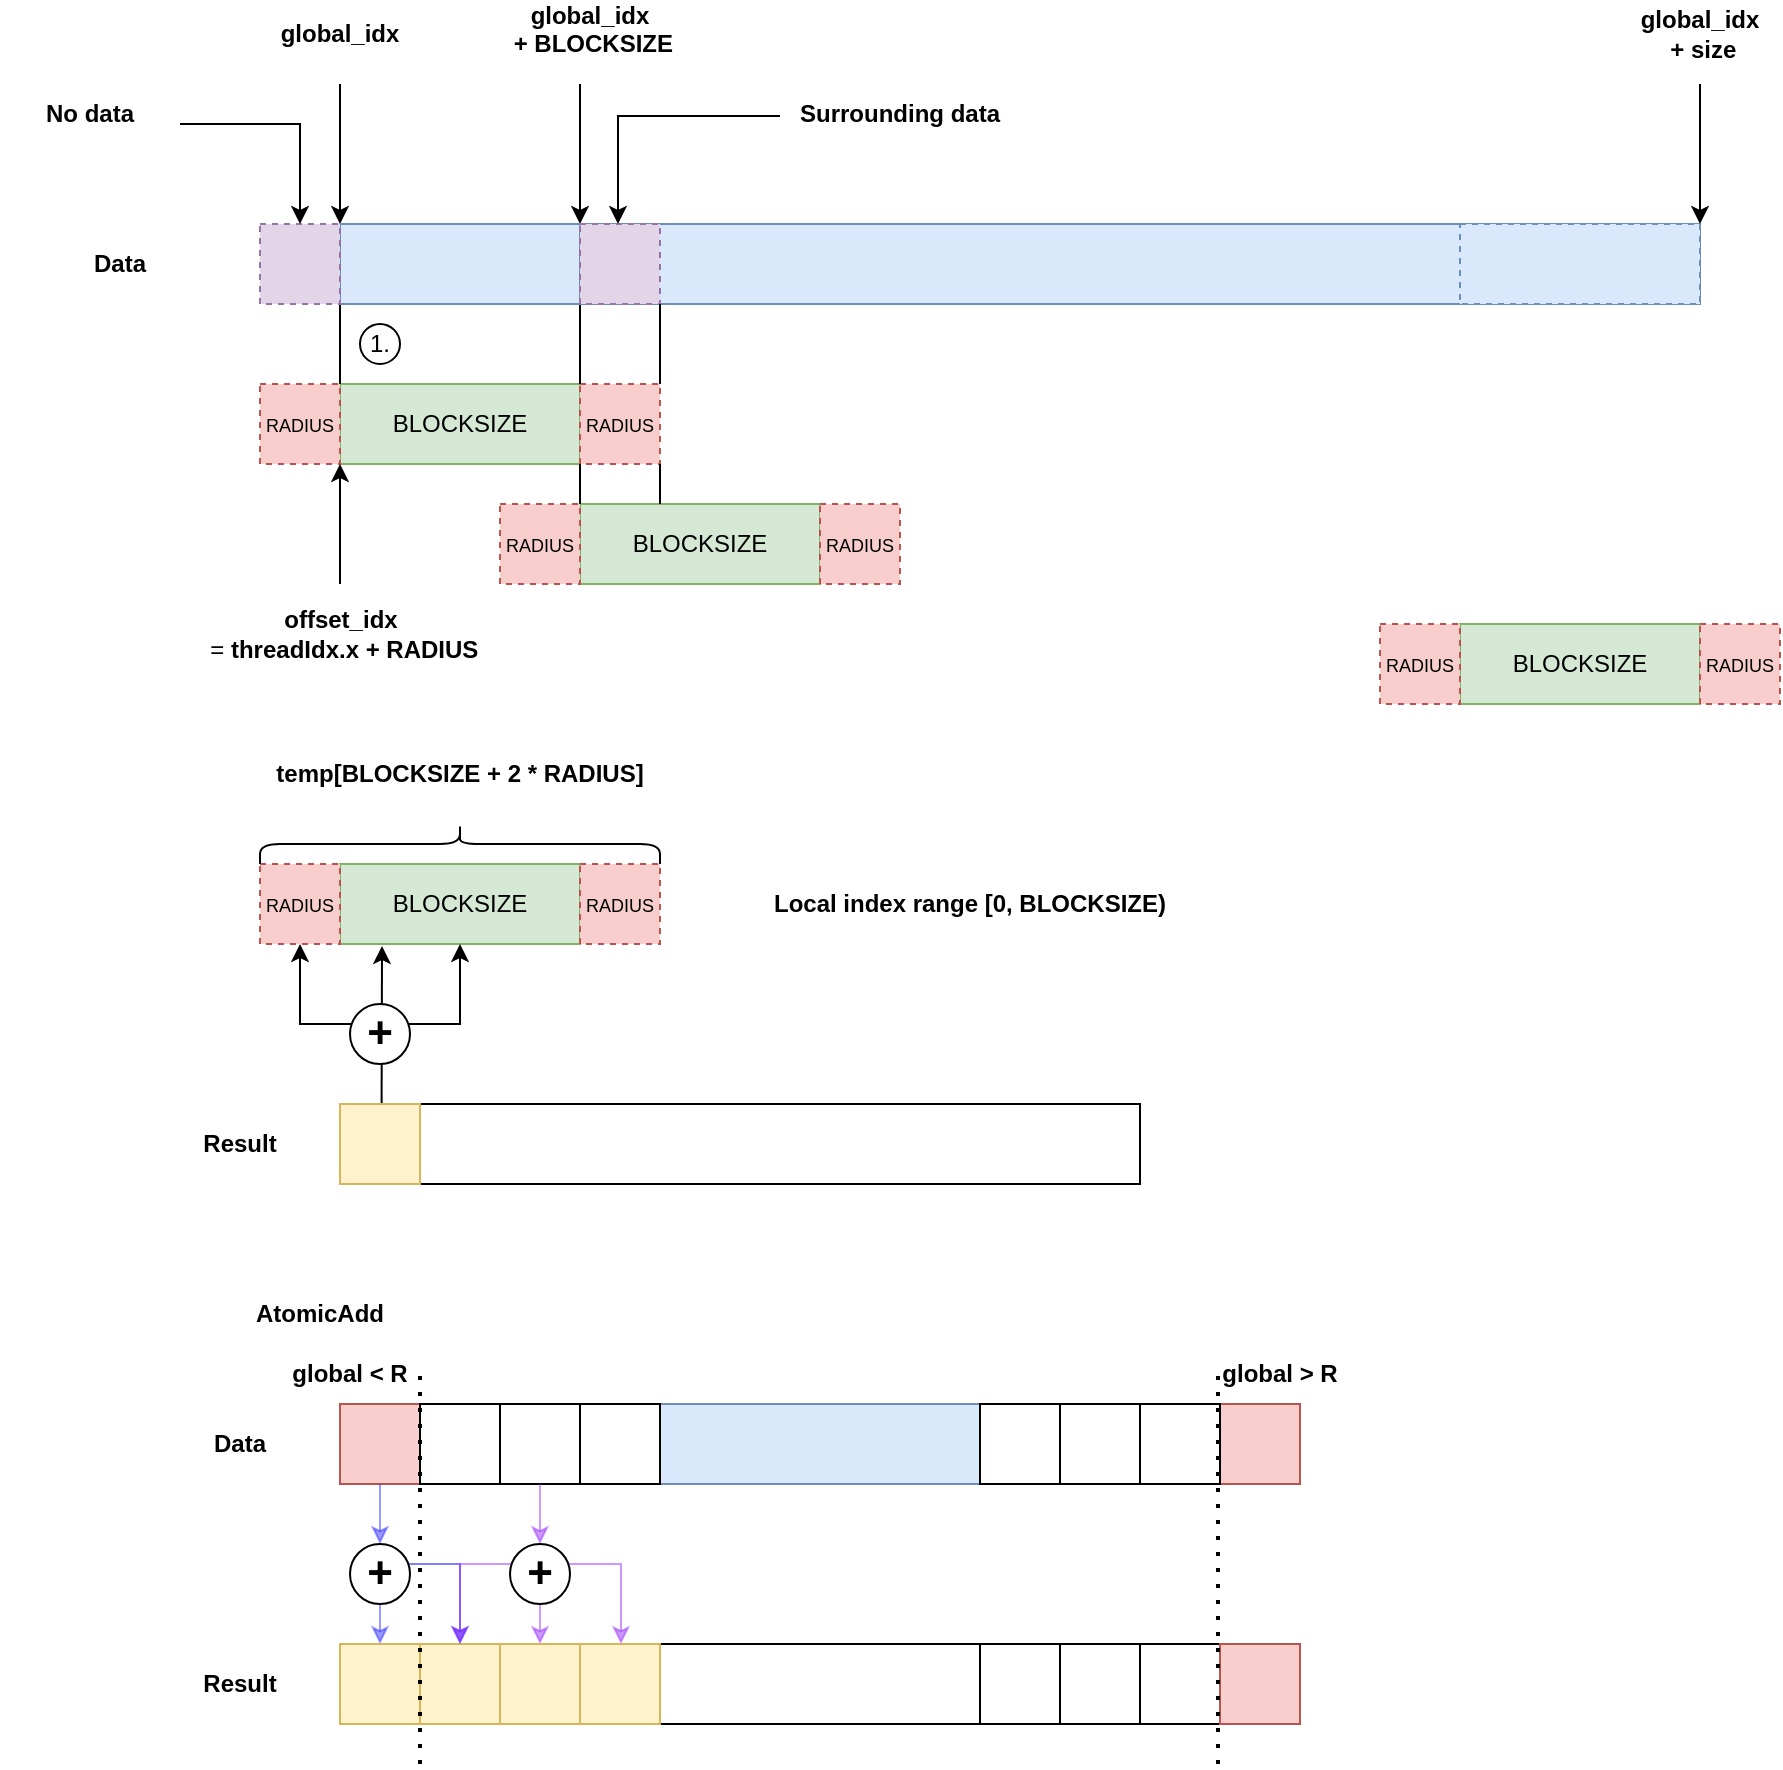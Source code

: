 <mxfile version="22.1.18" type="github">
  <diagram name="Page-1" id="ZQ5rFF8UfDTRX3QORSim">
    <mxGraphModel dx="1784" dy="1328" grid="1" gridSize="10" guides="1" tooltips="1" connect="1" arrows="1" fold="1" page="1" pageScale="1" pageWidth="850" pageHeight="1100" math="0" shadow="0">
      <root>
        <mxCell id="0" />
        <mxCell id="1" parent="0" />
        <mxCell id="KThRyYf9amWl1B7xjah_-1" value="" style="rounded=0;whiteSpace=wrap;html=1;fillColor=#dae8fc;strokeColor=#6c8ebf;" parent="1" vertex="1">
          <mxGeometry x="80" y="280" width="680" height="40" as="geometry" />
        </mxCell>
        <mxCell id="KThRyYf9amWl1B7xjah_-2" value="&lt;div&gt;&lt;b&gt;Data&lt;/b&gt;&lt;/div&gt;" style="text;html=1;align=center;verticalAlign=middle;whiteSpace=wrap;rounded=0;" parent="1" vertex="1">
          <mxGeometry x="-60" y="285" width="60" height="30" as="geometry" />
        </mxCell>
        <mxCell id="KThRyYf9amWl1B7xjah_-3" value="BLOCKSIZE" style="rounded=0;whiteSpace=wrap;html=1;fillColor=#d5e8d4;strokeColor=#82b366;" parent="1" vertex="1">
          <mxGeometry x="80" y="360" width="120" height="40" as="geometry" />
        </mxCell>
        <mxCell id="KThRyYf9amWl1B7xjah_-4" value="&lt;font style=&quot;font-size: 9px;&quot;&gt;RADIUS&lt;/font&gt;" style="rounded=0;whiteSpace=wrap;html=1;dashed=1;fillColor=#f8cecc;strokeColor=#b85450;" parent="1" vertex="1">
          <mxGeometry x="40" y="360" width="40" height="40" as="geometry" />
        </mxCell>
        <mxCell id="KThRyYf9amWl1B7xjah_-5" value="&lt;font style=&quot;font-size: 9px;&quot;&gt;RADIUS&lt;/font&gt;" style="rounded=0;whiteSpace=wrap;html=1;dashed=1;fillColor=#f8cecc;strokeColor=#b85450;" parent="1" vertex="1">
          <mxGeometry x="200" y="360" width="40" height="40" as="geometry" />
        </mxCell>
        <mxCell id="KThRyYf9amWl1B7xjah_-6" value="BLOCKSIZE" style="rounded=0;whiteSpace=wrap;html=1;fillColor=#d5e8d4;strokeColor=#82b366;" parent="1" vertex="1">
          <mxGeometry x="200" y="420" width="120" height="40" as="geometry" />
        </mxCell>
        <mxCell id="KThRyYf9amWl1B7xjah_-7" value="&lt;font style=&quot;font-size: 9px;&quot;&gt;RADIUS&lt;/font&gt;" style="rounded=0;whiteSpace=wrap;html=1;dashed=1;fillColor=#f8cecc;strokeColor=#b85450;" parent="1" vertex="1">
          <mxGeometry x="160" y="420" width="40" height="40" as="geometry" />
        </mxCell>
        <mxCell id="KThRyYf9amWl1B7xjah_-8" value="&lt;font style=&quot;font-size: 9px;&quot;&gt;RADIUS&lt;/font&gt;" style="rounded=0;whiteSpace=wrap;html=1;dashed=1;fillColor=#f8cecc;strokeColor=#b85450;" parent="1" vertex="1">
          <mxGeometry x="320" y="420" width="40" height="40" as="geometry" />
        </mxCell>
        <mxCell id="KThRyYf9amWl1B7xjah_-9" value="BLOCKSIZE" style="rounded=0;whiteSpace=wrap;html=1;fillColor=#d5e8d4;strokeColor=#82b366;" parent="1" vertex="1">
          <mxGeometry x="640" y="480" width="120" height="40" as="geometry" />
        </mxCell>
        <mxCell id="KThRyYf9amWl1B7xjah_-10" value="&lt;font style=&quot;font-size: 9px;&quot;&gt;RADIUS&lt;/font&gt;" style="rounded=0;whiteSpace=wrap;html=1;dashed=1;fillColor=#f8cecc;strokeColor=#b85450;" parent="1" vertex="1">
          <mxGeometry x="600" y="480" width="40" height="40" as="geometry" />
        </mxCell>
        <mxCell id="KThRyYf9amWl1B7xjah_-11" value="&lt;font style=&quot;font-size: 9px;&quot;&gt;RADIUS&lt;/font&gt;" style="rounded=0;whiteSpace=wrap;html=1;dashed=1;fillColor=#f8cecc;strokeColor=#b85450;" parent="1" vertex="1">
          <mxGeometry x="760" y="480" width="40" height="40" as="geometry" />
        </mxCell>
        <mxCell id="KThRyYf9amWl1B7xjah_-13" value="" style="endArrow=classic;html=1;rounded=0;entryX=0;entryY=0;entryDx=0;entryDy=0;" parent="1" target="KThRyYf9amWl1B7xjah_-1" edge="1">
          <mxGeometry width="50" height="50" relative="1" as="geometry">
            <mxPoint x="80" y="210" as="sourcePoint" />
            <mxPoint x="120" y="160" as="targetPoint" />
          </mxGeometry>
        </mxCell>
        <mxCell id="KThRyYf9amWl1B7xjah_-14" value="" style="endArrow=classic;html=1;rounded=0;entryX=1;entryY=1;entryDx=0;entryDy=0;exitX=0.5;exitY=0;exitDx=0;exitDy=0;" parent="1" source="KThRyYf9amWl1B7xjah_-16" target="KThRyYf9amWl1B7xjah_-4" edge="1">
          <mxGeometry width="50" height="50" relative="1" as="geometry">
            <mxPoint x="80" y="450" as="sourcePoint" />
            <mxPoint x="80" y="520" as="targetPoint" />
          </mxGeometry>
        </mxCell>
        <mxCell id="KThRyYf9amWl1B7xjah_-15" value="&lt;div&gt;&lt;b&gt;global_idx&lt;/b&gt;&lt;/div&gt;" style="text;html=1;align=center;verticalAlign=middle;whiteSpace=wrap;rounded=0;" parent="1" vertex="1">
          <mxGeometry x="50" y="170" width="60" height="30" as="geometry" />
        </mxCell>
        <mxCell id="KThRyYf9amWl1B7xjah_-16" value="&lt;div&gt;&lt;b&gt;offset_idx&lt;/b&gt;&lt;/div&gt;&amp;nbsp;= &lt;b&gt;threadIdx.x + RADIUS&lt;/b&gt;" style="text;html=1;align=center;verticalAlign=middle;whiteSpace=wrap;rounded=0;" parent="1" vertex="1">
          <mxGeometry x="-22.5" y="460" width="205" height="50" as="geometry" />
        </mxCell>
        <mxCell id="KThRyYf9amWl1B7xjah_-17" value="BLOCKSIZE" style="rounded=0;whiteSpace=wrap;html=1;fillColor=#d5e8d4;strokeColor=#82b366;" parent="1" vertex="1">
          <mxGeometry x="80" y="600" width="120" height="40" as="geometry" />
        </mxCell>
        <mxCell id="KThRyYf9amWl1B7xjah_-18" value="&lt;font style=&quot;font-size: 9px;&quot;&gt;RADIUS&lt;/font&gt;" style="rounded=0;whiteSpace=wrap;html=1;dashed=1;fillColor=#f8cecc;strokeColor=#b85450;" parent="1" vertex="1">
          <mxGeometry x="40" y="600" width="40" height="40" as="geometry" />
        </mxCell>
        <mxCell id="KThRyYf9amWl1B7xjah_-19" value="&lt;font style=&quot;font-size: 9px;&quot;&gt;RADIUS&lt;/font&gt;" style="rounded=0;whiteSpace=wrap;html=1;dashed=1;fillColor=#f8cecc;strokeColor=#b85450;" parent="1" vertex="1">
          <mxGeometry x="200" y="600" width="40" height="40" as="geometry" />
        </mxCell>
        <mxCell id="KThRyYf9amWl1B7xjah_-20" value="" style="shape=curlyBracket;whiteSpace=wrap;html=1;rounded=1;flipH=1;labelPosition=right;verticalLabelPosition=middle;align=left;verticalAlign=middle;rotation=-90;" parent="1" vertex="1">
          <mxGeometry x="130" y="490" width="20" height="200" as="geometry" />
        </mxCell>
        <mxCell id="KThRyYf9amWl1B7xjah_-21" value="&lt;b&gt;temp[BLOCKSIZE + 2 * RADIUS]&lt;/b&gt;" style="text;html=1;align=center;verticalAlign=middle;whiteSpace=wrap;rounded=0;" parent="1" vertex="1">
          <mxGeometry x="40" y="540" width="200" height="30" as="geometry" />
        </mxCell>
        <mxCell id="KThRyYf9amWl1B7xjah_-22" value="" style="endArrow=none;html=1;rounded=0;entryX=0;entryY=1;entryDx=0;entryDy=0;" parent="1" target="KThRyYf9amWl1B7xjah_-1" edge="1">
          <mxGeometry width="50" height="50" relative="1" as="geometry">
            <mxPoint x="80" y="360" as="sourcePoint" />
            <mxPoint x="130" y="310" as="targetPoint" />
          </mxGeometry>
        </mxCell>
        <mxCell id="KThRyYf9amWl1B7xjah_-23" value="" style="endArrow=none;html=1;rounded=0;entryX=0;entryY=1;entryDx=0;entryDy=0;" parent="1" edge="1">
          <mxGeometry width="50" height="50" relative="1" as="geometry">
            <mxPoint x="200" y="360" as="sourcePoint" />
            <mxPoint x="200" y="320" as="targetPoint" />
          </mxGeometry>
        </mxCell>
        <mxCell id="KThRyYf9amWl1B7xjah_-24" value="" style="endArrow=classic;html=1;rounded=0;entryX=0;entryY=0;entryDx=0;entryDy=0;" parent="1" edge="1">
          <mxGeometry width="50" height="50" relative="1" as="geometry">
            <mxPoint x="200" y="210" as="sourcePoint" />
            <mxPoint x="200" y="280" as="targetPoint" />
          </mxGeometry>
        </mxCell>
        <mxCell id="KThRyYf9amWl1B7xjah_-25" value="&lt;div&gt;&lt;b&gt;global_idx&lt;/b&gt;&lt;/div&gt;&lt;div&gt;&lt;b&gt;&amp;nbsp;+ BLOCKSIZE&lt;/b&gt;&lt;/div&gt;&lt;div&gt;&lt;b&gt;&lt;br&gt;&lt;/b&gt;&lt;/div&gt;" style="text;html=1;align=center;verticalAlign=middle;whiteSpace=wrap;rounded=0;" parent="1" vertex="1">
          <mxGeometry x="160" y="180" width="90" height="20" as="geometry" />
        </mxCell>
        <mxCell id="KThRyYf9amWl1B7xjah_-26" value="" style="endArrow=classic;html=1;rounded=0;entryX=0;entryY=0;entryDx=0;entryDy=0;" parent="1" edge="1">
          <mxGeometry width="50" height="50" relative="1" as="geometry">
            <mxPoint x="760" y="210" as="sourcePoint" />
            <mxPoint x="760" y="280" as="targetPoint" />
          </mxGeometry>
        </mxCell>
        <mxCell id="KThRyYf9amWl1B7xjah_-27" value="&lt;div&gt;&lt;b&gt;global_idx&lt;/b&gt;&lt;/div&gt;&amp;nbsp;&lt;b&gt;+ size&lt;/b&gt;" style="text;html=1;align=center;verticalAlign=middle;whiteSpace=wrap;rounded=0;" parent="1" vertex="1">
          <mxGeometry x="730" y="170" width="60" height="30" as="geometry" />
        </mxCell>
        <mxCell id="KThRyYf9amWl1B7xjah_-28" value="1." style="ellipse;whiteSpace=wrap;html=1;aspect=fixed;" parent="1" vertex="1">
          <mxGeometry x="90" y="330" width="20" height="20" as="geometry" />
        </mxCell>
        <mxCell id="KThRyYf9amWl1B7xjah_-30" value="&lt;b&gt;Local index range [0, BLOCKSIZE)&lt;/b&gt;" style="text;html=1;align=center;verticalAlign=middle;whiteSpace=wrap;rounded=0;" parent="1" vertex="1">
          <mxGeometry x="280" y="605" width="230" height="30" as="geometry" />
        </mxCell>
        <mxCell id="KThRyYf9amWl1B7xjah_-31" value="" style="rounded=0;whiteSpace=wrap;html=1;fillColor=#dae8fc;strokeColor=#6c8ebf;" parent="1" vertex="1">
          <mxGeometry x="80" y="280" width="120" height="40" as="geometry" />
        </mxCell>
        <mxCell id="KThRyYf9amWl1B7xjah_-32" value="" style="rounded=0;whiteSpace=wrap;html=1;fillColor=#e1d5e7;strokeColor=#9673a6;dashed=1;" parent="1" vertex="1">
          <mxGeometry x="200" y="280" width="40" height="40" as="geometry" />
        </mxCell>
        <mxCell id="KThRyYf9amWl1B7xjah_-33" value="" style="endArrow=none;html=1;rounded=0;entryX=0;entryY=1;entryDx=0;entryDy=0;" parent="1" edge="1">
          <mxGeometry width="50" height="50" relative="1" as="geometry">
            <mxPoint x="240" y="360" as="sourcePoint" />
            <mxPoint x="240" y="320" as="targetPoint" />
          </mxGeometry>
        </mxCell>
        <mxCell id="KThRyYf9amWl1B7xjah_-34" value="" style="endArrow=none;html=1;rounded=0;entryX=0;entryY=1;entryDx=0;entryDy=0;" parent="1" edge="1">
          <mxGeometry width="50" height="50" relative="1" as="geometry">
            <mxPoint x="200" y="420" as="sourcePoint" />
            <mxPoint x="200" y="400" as="targetPoint" />
          </mxGeometry>
        </mxCell>
        <mxCell id="KThRyYf9amWl1B7xjah_-36" value="" style="endArrow=none;html=1;rounded=0;entryX=0;entryY=1;entryDx=0;entryDy=0;" parent="1" edge="1">
          <mxGeometry width="50" height="50" relative="1" as="geometry">
            <mxPoint x="240" y="420" as="sourcePoint" />
            <mxPoint x="240" y="400" as="targetPoint" />
          </mxGeometry>
        </mxCell>
        <mxCell id="KThRyYf9amWl1B7xjah_-38" value="" style="endArrow=classic;html=1;rounded=0;entryX=0.475;entryY=-0.15;entryDx=0;entryDy=0;entryPerimeter=0;" parent="1" edge="1">
          <mxGeometry width="50" height="50" relative="1" as="geometry">
            <mxPoint x="300" y="226" as="sourcePoint" />
            <mxPoint x="219" y="280" as="targetPoint" />
            <Array as="points">
              <mxPoint x="219" y="226" />
            </Array>
          </mxGeometry>
        </mxCell>
        <mxCell id="KThRyYf9amWl1B7xjah_-39" value="&lt;b&gt;Surrounding data&lt;/b&gt;" style="text;html=1;align=center;verticalAlign=middle;whiteSpace=wrap;rounded=0;" parent="1" vertex="1">
          <mxGeometry x="300" y="210" width="120" height="30" as="geometry" />
        </mxCell>
        <mxCell id="KThRyYf9amWl1B7xjah_-40" value="" style="rounded=0;whiteSpace=wrap;html=1;fillColor=#e1d5e7;strokeColor=#9673a6;dashed=1;" parent="1" vertex="1">
          <mxGeometry x="40" y="280" width="40" height="40" as="geometry" />
        </mxCell>
        <mxCell id="KThRyYf9amWl1B7xjah_-41" value="" style="endArrow=classic;html=1;rounded=0;entryX=0.5;entryY=0;entryDx=0;entryDy=0;" parent="1" target="KThRyYf9amWl1B7xjah_-40" edge="1">
          <mxGeometry width="50" height="50" relative="1" as="geometry">
            <mxPoint y="230" as="sourcePoint" />
            <mxPoint x="340" y="340" as="targetPoint" />
            <Array as="points">
              <mxPoint x="30" y="230" />
              <mxPoint x="60" y="230" />
            </Array>
          </mxGeometry>
        </mxCell>
        <mxCell id="KThRyYf9amWl1B7xjah_-42" value="&lt;b&gt;No data&lt;/b&gt;" style="text;html=1;align=center;verticalAlign=middle;whiteSpace=wrap;rounded=0;" parent="1" vertex="1">
          <mxGeometry x="-90" y="210" width="90" height="30" as="geometry" />
        </mxCell>
        <mxCell id="KThRyYf9amWl1B7xjah_-45" value="" style="rounded=0;whiteSpace=wrap;html=1;fillColor=#dae8fc;strokeColor=#6c8ebf;dashed=1;" parent="1" vertex="1">
          <mxGeometry x="640" y="280" width="120" height="40" as="geometry" />
        </mxCell>
        <mxCell id="otDmBHSvsfNIJPDUT_K5-1" value="" style="rounded=0;whiteSpace=wrap;html=1;fillColor=#dae8fc;strokeColor=#6c8ebf;" vertex="1" parent="1">
          <mxGeometry x="80" y="870" width="480" height="40" as="geometry" />
        </mxCell>
        <mxCell id="otDmBHSvsfNIJPDUT_K5-2" value="" style="rounded=0;whiteSpace=wrap;html=1;fillColor=#f8cecc;strokeColor=#b85450;" vertex="1" parent="1">
          <mxGeometry x="80" y="870" width="40" height="40" as="geometry" />
        </mxCell>
        <mxCell id="otDmBHSvsfNIJPDUT_K5-3" value="" style="rounded=0;whiteSpace=wrap;html=1;" vertex="1" parent="1">
          <mxGeometry x="120" y="870" width="40" height="40" as="geometry" />
        </mxCell>
        <mxCell id="otDmBHSvsfNIJPDUT_K5-23" style="edgeStyle=orthogonalEdgeStyle;rounded=0;orthogonalLoop=1;jettySize=auto;html=1;entryX=0.5;entryY=0;entryDx=0;entryDy=0;strokeColor=#9933FF;opacity=50;" edge="1" parent="1" source="otDmBHSvsfNIJPDUT_K5-31" target="otDmBHSvsfNIJPDUT_K5-13">
          <mxGeometry relative="1" as="geometry">
            <Array as="points">
              <mxPoint x="180" y="950" />
              <mxPoint x="180" y="950" />
            </Array>
          </mxGeometry>
        </mxCell>
        <mxCell id="otDmBHSvsfNIJPDUT_K5-4" value="" style="rounded=0;whiteSpace=wrap;html=1;" vertex="1" parent="1">
          <mxGeometry x="160" y="870" width="40" height="40" as="geometry" />
        </mxCell>
        <mxCell id="otDmBHSvsfNIJPDUT_K5-5" value="" style="rounded=0;whiteSpace=wrap;html=1;" vertex="1" parent="1">
          <mxGeometry x="200" y="870" width="40" height="40" as="geometry" />
        </mxCell>
        <mxCell id="otDmBHSvsfNIJPDUT_K5-6" value="" style="rounded=0;whiteSpace=wrap;html=1;fillColor=#f8cecc;strokeColor=#b85450;" vertex="1" parent="1">
          <mxGeometry x="520" y="870" width="40" height="40" as="geometry" />
        </mxCell>
        <mxCell id="otDmBHSvsfNIJPDUT_K5-7" value="" style="rounded=0;whiteSpace=wrap;html=1;" vertex="1" parent="1">
          <mxGeometry x="480" y="870" width="40" height="40" as="geometry" />
        </mxCell>
        <mxCell id="otDmBHSvsfNIJPDUT_K5-8" value="" style="rounded=0;whiteSpace=wrap;html=1;" vertex="1" parent="1">
          <mxGeometry x="440" y="870" width="40" height="40" as="geometry" />
        </mxCell>
        <mxCell id="otDmBHSvsfNIJPDUT_K5-9" value="" style="rounded=0;whiteSpace=wrap;html=1;" vertex="1" parent="1">
          <mxGeometry x="400" y="870" width="40" height="40" as="geometry" />
        </mxCell>
        <mxCell id="otDmBHSvsfNIJPDUT_K5-10" value="" style="rounded=0;whiteSpace=wrap;html=1;" vertex="1" parent="1">
          <mxGeometry x="80" y="990" width="480" height="40" as="geometry" />
        </mxCell>
        <mxCell id="otDmBHSvsfNIJPDUT_K5-11" value="" style="rounded=0;whiteSpace=wrap;html=1;fillColor=#fff2cc;strokeColor=#d6b656;" vertex="1" parent="1">
          <mxGeometry x="80" y="990" width="40" height="40" as="geometry" />
        </mxCell>
        <mxCell id="otDmBHSvsfNIJPDUT_K5-12" value="" style="rounded=0;whiteSpace=wrap;html=1;fillColor=#fff2cc;strokeColor=#d6b656;" vertex="1" parent="1">
          <mxGeometry x="120" y="990" width="40" height="40" as="geometry" />
        </mxCell>
        <mxCell id="otDmBHSvsfNIJPDUT_K5-13" value="" style="rounded=0;whiteSpace=wrap;html=1;fillColor=#fff2cc;strokeColor=#d6b656;" vertex="1" parent="1">
          <mxGeometry x="160" y="990" width="40" height="40" as="geometry" />
        </mxCell>
        <mxCell id="otDmBHSvsfNIJPDUT_K5-14" value="" style="rounded=0;whiteSpace=wrap;html=1;fillColor=#fff2cc;strokeColor=#d6b656;" vertex="1" parent="1">
          <mxGeometry x="200" y="990" width="40" height="40" as="geometry" />
        </mxCell>
        <mxCell id="otDmBHSvsfNIJPDUT_K5-15" value="" style="rounded=0;whiteSpace=wrap;html=1;" vertex="1" parent="1">
          <mxGeometry x="400" y="990" width="40" height="40" as="geometry" />
        </mxCell>
        <mxCell id="otDmBHSvsfNIJPDUT_K5-16" value="" style="rounded=0;whiteSpace=wrap;html=1;" vertex="1" parent="1">
          <mxGeometry x="440" y="990" width="40" height="40" as="geometry" />
        </mxCell>
        <mxCell id="otDmBHSvsfNIJPDUT_K5-17" value="" style="rounded=0;whiteSpace=wrap;html=1;" vertex="1" parent="1">
          <mxGeometry x="480" y="990" width="40" height="40" as="geometry" />
        </mxCell>
        <mxCell id="otDmBHSvsfNIJPDUT_K5-18" value="" style="rounded=0;whiteSpace=wrap;html=1;fillColor=#f8cecc;strokeColor=#b85450;" vertex="1" parent="1">
          <mxGeometry x="520" y="990" width="40" height="40" as="geometry" />
        </mxCell>
        <mxCell id="otDmBHSvsfNIJPDUT_K5-19" value="" style="endArrow=classic;html=1;rounded=0;exitX=0.5;exitY=1;exitDx=0;exitDy=0;entryX=0.5;entryY=0;entryDx=0;entryDy=0;strokeColor=#3333FF;opacity=50;" edge="1" parent="1" source="otDmBHSvsfNIJPDUT_K5-33" target="otDmBHSvsfNIJPDUT_K5-11">
          <mxGeometry width="50" height="50" relative="1" as="geometry">
            <mxPoint x="115" y="960" as="sourcePoint" />
            <mxPoint x="165" y="910" as="targetPoint" />
          </mxGeometry>
        </mxCell>
        <mxCell id="otDmBHSvsfNIJPDUT_K5-20" value="" style="endArrow=classic;html=1;rounded=0;entryX=0.5;entryY=0;entryDx=0;entryDy=0;strokeColor=#0000FF;opacity=50;" edge="1" parent="1" target="otDmBHSvsfNIJPDUT_K5-12">
          <mxGeometry width="50" height="50" relative="1" as="geometry">
            <mxPoint x="100" y="950" as="sourcePoint" />
            <mxPoint x="160" y="900" as="targetPoint" />
            <Array as="points">
              <mxPoint x="140" y="950" />
            </Array>
          </mxGeometry>
        </mxCell>
        <mxCell id="otDmBHSvsfNIJPDUT_K5-24" value="" style="endArrow=classic;html=1;rounded=0;entryX=0.5;entryY=0;entryDx=0;entryDy=0;strokeColor=#9933FF;opacity=50;" edge="1" parent="1">
          <mxGeometry width="50" height="50" relative="1" as="geometry">
            <mxPoint x="180.5" y="950" as="sourcePoint" />
            <mxPoint x="220.5" y="990" as="targetPoint" />
            <Array as="points">
              <mxPoint x="220.5" y="950" />
            </Array>
          </mxGeometry>
        </mxCell>
        <mxCell id="otDmBHSvsfNIJPDUT_K5-25" value="" style="endArrow=classic;html=1;rounded=0;entryX=0.5;entryY=0;entryDx=0;entryDy=0;strokeColor=#9933FF;opacity=50;" edge="1" parent="1" target="otDmBHSvsfNIJPDUT_K5-12">
          <mxGeometry width="50" height="50" relative="1" as="geometry">
            <mxPoint x="180" y="950" as="sourcePoint" />
            <mxPoint x="470" y="950" as="targetPoint" />
            <Array as="points">
              <mxPoint x="140" y="950" />
            </Array>
          </mxGeometry>
        </mxCell>
        <mxCell id="otDmBHSvsfNIJPDUT_K5-26" value="" style="endArrow=none;dashed=1;html=1;dashPattern=1 3;strokeWidth=2;rounded=0;" edge="1" parent="1">
          <mxGeometry width="50" height="50" relative="1" as="geometry">
            <mxPoint x="120" y="1050" as="sourcePoint" />
            <mxPoint x="120" y="850" as="targetPoint" />
          </mxGeometry>
        </mxCell>
        <mxCell id="otDmBHSvsfNIJPDUT_K5-27" value="" style="endArrow=none;dashed=1;html=1;dashPattern=1 3;strokeWidth=2;rounded=0;" edge="1" parent="1">
          <mxGeometry width="50" height="50" relative="1" as="geometry">
            <mxPoint x="519" y="1050" as="sourcePoint" />
            <mxPoint x="519" y="850" as="targetPoint" />
          </mxGeometry>
        </mxCell>
        <mxCell id="otDmBHSvsfNIJPDUT_K5-28" value="&lt;div&gt;&lt;b&gt;Data&lt;/b&gt;&lt;/div&gt;" style="text;html=1;align=center;verticalAlign=middle;whiteSpace=wrap;rounded=0;" vertex="1" parent="1">
          <mxGeometry y="875" width="60" height="30" as="geometry" />
        </mxCell>
        <mxCell id="otDmBHSvsfNIJPDUT_K5-29" value="&lt;b&gt;Result&lt;/b&gt;" style="text;html=1;align=center;verticalAlign=middle;whiteSpace=wrap;rounded=0;" vertex="1" parent="1">
          <mxGeometry y="995" width="60" height="30" as="geometry" />
        </mxCell>
        <mxCell id="otDmBHSvsfNIJPDUT_K5-30" value="&lt;b&gt;AtomicAdd&lt;/b&gt;" style="text;html=1;strokeColor=none;fillColor=none;align=center;verticalAlign=middle;whiteSpace=wrap;rounded=0;" vertex="1" parent="1">
          <mxGeometry x="40" y="810" width="60" height="30" as="geometry" />
        </mxCell>
        <mxCell id="otDmBHSvsfNIJPDUT_K5-32" value="" style="edgeStyle=orthogonalEdgeStyle;rounded=0;orthogonalLoop=1;jettySize=auto;html=1;entryX=0.5;entryY=0;entryDx=0;entryDy=0;strokeColor=#9933FF;opacity=50;" edge="1" parent="1" source="otDmBHSvsfNIJPDUT_K5-4" target="otDmBHSvsfNIJPDUT_K5-31">
          <mxGeometry relative="1" as="geometry">
            <mxPoint x="180" y="910" as="sourcePoint" />
            <mxPoint x="180" y="990" as="targetPoint" />
            <Array as="points" />
          </mxGeometry>
        </mxCell>
        <mxCell id="otDmBHSvsfNIJPDUT_K5-31" value="&lt;font style=&quot;font-size: 22px;&quot;&gt;&lt;b&gt;+&lt;/b&gt;&lt;/font&gt;" style="ellipse;whiteSpace=wrap;html=1;aspect=fixed;" vertex="1" parent="1">
          <mxGeometry x="165" y="940" width="30" height="30" as="geometry" />
        </mxCell>
        <mxCell id="otDmBHSvsfNIJPDUT_K5-34" value="" style="endArrow=classic;html=1;rounded=0;exitX=0.5;exitY=1;exitDx=0;exitDy=0;entryX=0.5;entryY=0;entryDx=0;entryDy=0;strokeColor=#3333FF;opacity=50;" edge="1" parent="1" source="otDmBHSvsfNIJPDUT_K5-2" target="otDmBHSvsfNIJPDUT_K5-33">
          <mxGeometry width="50" height="50" relative="1" as="geometry">
            <mxPoint x="100" y="910" as="sourcePoint" />
            <mxPoint x="100" y="990" as="targetPoint" />
          </mxGeometry>
        </mxCell>
        <mxCell id="otDmBHSvsfNIJPDUT_K5-33" value="&lt;font style=&quot;font-size: 22px;&quot;&gt;&lt;b&gt;+&lt;/b&gt;&lt;/font&gt;" style="ellipse;whiteSpace=wrap;html=1;aspect=fixed;" vertex="1" parent="1">
          <mxGeometry x="85" y="940" width="30" height="30" as="geometry" />
        </mxCell>
        <mxCell id="otDmBHSvsfNIJPDUT_K5-35" value="&lt;b&gt;global &amp;lt; R&lt;/b&gt;" style="text;html=1;strokeColor=none;fillColor=none;align=center;verticalAlign=middle;whiteSpace=wrap;rounded=0;" vertex="1" parent="1">
          <mxGeometry x="55" y="840" width="60" height="30" as="geometry" />
        </mxCell>
        <mxCell id="otDmBHSvsfNIJPDUT_K5-37" value="&lt;b&gt;global &amp;gt; R&lt;/b&gt;" style="text;html=1;strokeColor=none;fillColor=none;align=center;verticalAlign=middle;whiteSpace=wrap;rounded=0;" vertex="1" parent="1">
          <mxGeometry x="520" y="840" width="60" height="30" as="geometry" />
        </mxCell>
        <mxCell id="otDmBHSvsfNIJPDUT_K5-38" value="" style="rounded=0;whiteSpace=wrap;html=1;" vertex="1" parent="1">
          <mxGeometry x="80" y="720" width="400" height="40" as="geometry" />
        </mxCell>
        <mxCell id="otDmBHSvsfNIJPDUT_K5-39" value="" style="endArrow=classic;html=1;rounded=0;entryX=0.175;entryY=1.025;entryDx=0;entryDy=0;entryPerimeter=0;exitX=0.052;exitY=0.006;exitDx=0;exitDy=0;exitPerimeter=0;" edge="1" parent="1" source="otDmBHSvsfNIJPDUT_K5-38" target="KThRyYf9amWl1B7xjah_-17">
          <mxGeometry width="50" height="50" relative="1" as="geometry">
            <mxPoint x="60" y="710" as="sourcePoint" />
            <mxPoint x="110" y="660" as="targetPoint" />
          </mxGeometry>
        </mxCell>
        <mxCell id="otDmBHSvsfNIJPDUT_K5-40" value="" style="endArrow=classic;html=1;rounded=0;entryX=0.5;entryY=1;entryDx=0;entryDy=0;" edge="1" parent="1" target="KThRyYf9amWl1B7xjah_-18">
          <mxGeometry width="50" height="50" relative="1" as="geometry">
            <mxPoint x="100" y="680" as="sourcePoint" />
            <mxPoint x="70" y="650" as="targetPoint" />
            <Array as="points">
              <mxPoint x="60" y="680" />
            </Array>
          </mxGeometry>
        </mxCell>
        <mxCell id="otDmBHSvsfNIJPDUT_K5-41" value="" style="endArrow=classic;html=1;rounded=0;entryX=0.5;entryY=1;entryDx=0;entryDy=0;" edge="1" parent="1" target="KThRyYf9amWl1B7xjah_-17">
          <mxGeometry width="50" height="50" relative="1" as="geometry">
            <mxPoint x="100" y="680" as="sourcePoint" />
            <mxPoint x="140" y="650" as="targetPoint" />
            <Array as="points">
              <mxPoint x="140" y="680" />
            </Array>
          </mxGeometry>
        </mxCell>
        <mxCell id="otDmBHSvsfNIJPDUT_K5-42" value="&lt;font style=&quot;font-size: 22px;&quot;&gt;&lt;b&gt;+&lt;/b&gt;&lt;/font&gt;" style="ellipse;whiteSpace=wrap;html=1;aspect=fixed;" vertex="1" parent="1">
          <mxGeometry x="85" y="670" width="30" height="30" as="geometry" />
        </mxCell>
        <mxCell id="otDmBHSvsfNIJPDUT_K5-44" value="" style="rounded=0;whiteSpace=wrap;html=1;fillColor=#fff2cc;strokeColor=#d6b656;" vertex="1" parent="1">
          <mxGeometry x="80" y="720" width="40" height="40" as="geometry" />
        </mxCell>
        <mxCell id="otDmBHSvsfNIJPDUT_K5-45" value="&lt;b&gt;Result&lt;/b&gt;" style="text;html=1;align=center;verticalAlign=middle;whiteSpace=wrap;rounded=0;" vertex="1" parent="1">
          <mxGeometry y="725" width="60" height="30" as="geometry" />
        </mxCell>
      </root>
    </mxGraphModel>
  </diagram>
</mxfile>
